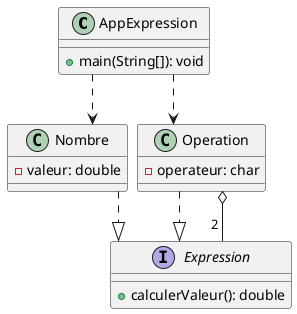 @startuml
top to bottom direction
skinparam linetype ortho
skinparam nodesep 10
skinparam ranksep 50

class AppExpression {
  + main(String[]): void
}
interface Expression {
  + calculerValeur(): double
}
class Nombre {
  - valeur: double
}
class Operation {
  - operateur: char
}

AppExpression   -.>  Nombre
AppExpression   -.>  Operation
Nombre          -.|>  Expression
Operation       -.|>  Expression
Operation       o-- "2  " Expression
@enduml